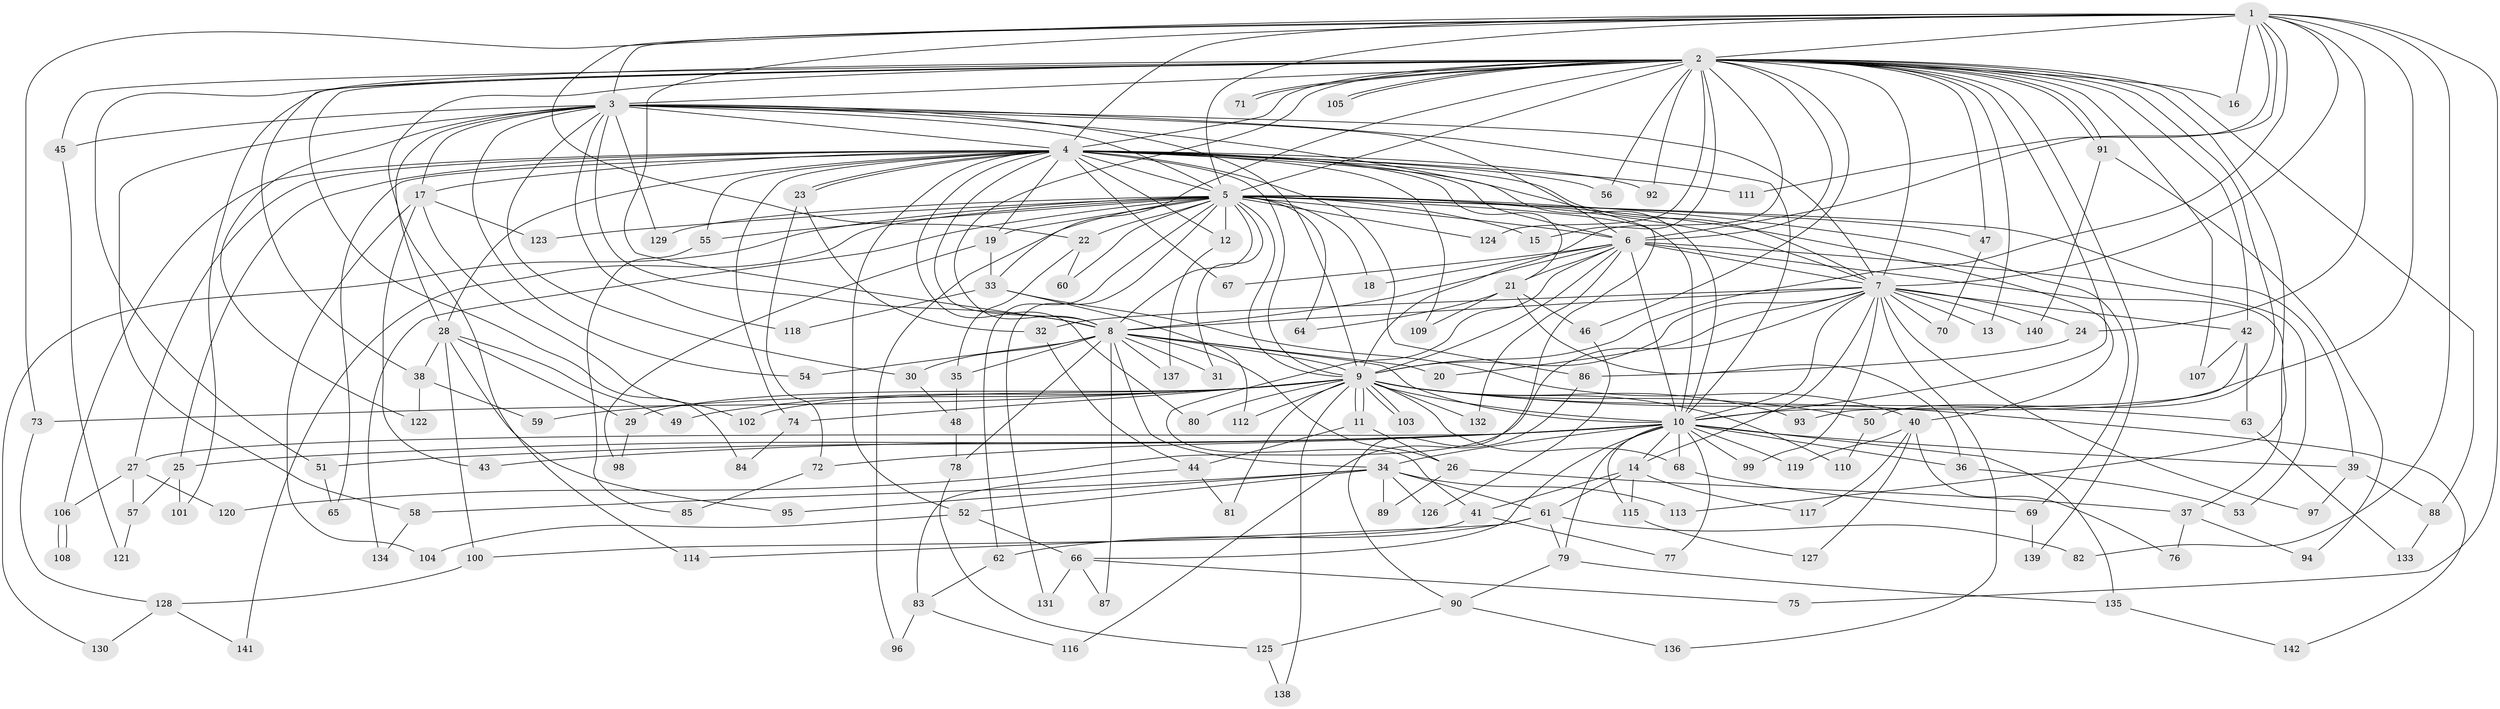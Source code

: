 // Generated by graph-tools (version 1.1) at 2025/46/03/09/25 04:46:30]
// undirected, 142 vertices, 309 edges
graph export_dot {
graph [start="1"]
  node [color=gray90,style=filled];
  1;
  2;
  3;
  4;
  5;
  6;
  7;
  8;
  9;
  10;
  11;
  12;
  13;
  14;
  15;
  16;
  17;
  18;
  19;
  20;
  21;
  22;
  23;
  24;
  25;
  26;
  27;
  28;
  29;
  30;
  31;
  32;
  33;
  34;
  35;
  36;
  37;
  38;
  39;
  40;
  41;
  42;
  43;
  44;
  45;
  46;
  47;
  48;
  49;
  50;
  51;
  52;
  53;
  54;
  55;
  56;
  57;
  58;
  59;
  60;
  61;
  62;
  63;
  64;
  65;
  66;
  67;
  68;
  69;
  70;
  71;
  72;
  73;
  74;
  75;
  76;
  77;
  78;
  79;
  80;
  81;
  82;
  83;
  84;
  85;
  86;
  87;
  88;
  89;
  90;
  91;
  92;
  93;
  94;
  95;
  96;
  97;
  98;
  99;
  100;
  101;
  102;
  103;
  104;
  105;
  106;
  107;
  108;
  109;
  110;
  111;
  112;
  113;
  114;
  115;
  116;
  117;
  118;
  119;
  120;
  121;
  122;
  123;
  124;
  125;
  126;
  127;
  128;
  129;
  130;
  131;
  132;
  133;
  134;
  135;
  136;
  137;
  138;
  139;
  140;
  141;
  142;
  1 -- 2;
  1 -- 3;
  1 -- 4;
  1 -- 5;
  1 -- 6;
  1 -- 7;
  1 -- 8;
  1 -- 9;
  1 -- 10;
  1 -- 16;
  1 -- 22;
  1 -- 24;
  1 -- 73;
  1 -- 75;
  1 -- 82;
  1 -- 111;
  2 -- 3;
  2 -- 4;
  2 -- 5;
  2 -- 6;
  2 -- 7;
  2 -- 8;
  2 -- 9;
  2 -- 10;
  2 -- 13;
  2 -- 15;
  2 -- 16;
  2 -- 33;
  2 -- 38;
  2 -- 42;
  2 -- 45;
  2 -- 46;
  2 -- 47;
  2 -- 50;
  2 -- 51;
  2 -- 56;
  2 -- 71;
  2 -- 71;
  2 -- 84;
  2 -- 88;
  2 -- 91;
  2 -- 91;
  2 -- 92;
  2 -- 101;
  2 -- 105;
  2 -- 105;
  2 -- 107;
  2 -- 113;
  2 -- 114;
  2 -- 124;
  2 -- 139;
  3 -- 4;
  3 -- 5;
  3 -- 6;
  3 -- 7;
  3 -- 8;
  3 -- 9;
  3 -- 10;
  3 -- 17;
  3 -- 28;
  3 -- 30;
  3 -- 45;
  3 -- 54;
  3 -- 58;
  3 -- 90;
  3 -- 118;
  3 -- 122;
  3 -- 129;
  4 -- 5;
  4 -- 6;
  4 -- 7;
  4 -- 8;
  4 -- 9;
  4 -- 10;
  4 -- 12;
  4 -- 17;
  4 -- 19;
  4 -- 21;
  4 -- 23;
  4 -- 23;
  4 -- 25;
  4 -- 27;
  4 -- 28;
  4 -- 52;
  4 -- 55;
  4 -- 56;
  4 -- 65;
  4 -- 67;
  4 -- 74;
  4 -- 80;
  4 -- 86;
  4 -- 92;
  4 -- 106;
  4 -- 109;
  4 -- 111;
  5 -- 6;
  5 -- 7;
  5 -- 8;
  5 -- 9;
  5 -- 10;
  5 -- 12;
  5 -- 15;
  5 -- 18;
  5 -- 19;
  5 -- 22;
  5 -- 31;
  5 -- 39;
  5 -- 40;
  5 -- 47;
  5 -- 55;
  5 -- 60;
  5 -- 62;
  5 -- 64;
  5 -- 69;
  5 -- 96;
  5 -- 123;
  5 -- 124;
  5 -- 129;
  5 -- 130;
  5 -- 131;
  5 -- 134;
  5 -- 141;
  6 -- 7;
  6 -- 8;
  6 -- 9;
  6 -- 10;
  6 -- 18;
  6 -- 21;
  6 -- 37;
  6 -- 41;
  6 -- 53;
  6 -- 67;
  6 -- 132;
  7 -- 8;
  7 -- 9;
  7 -- 10;
  7 -- 13;
  7 -- 14;
  7 -- 20;
  7 -- 24;
  7 -- 32;
  7 -- 42;
  7 -- 70;
  7 -- 97;
  7 -- 99;
  7 -- 120;
  7 -- 136;
  7 -- 140;
  8 -- 9;
  8 -- 10;
  8 -- 20;
  8 -- 26;
  8 -- 30;
  8 -- 31;
  8 -- 34;
  8 -- 35;
  8 -- 54;
  8 -- 78;
  8 -- 87;
  8 -- 137;
  9 -- 10;
  9 -- 11;
  9 -- 11;
  9 -- 29;
  9 -- 49;
  9 -- 50;
  9 -- 59;
  9 -- 63;
  9 -- 68;
  9 -- 73;
  9 -- 74;
  9 -- 80;
  9 -- 81;
  9 -- 93;
  9 -- 102;
  9 -- 103;
  9 -- 103;
  9 -- 110;
  9 -- 112;
  9 -- 132;
  9 -- 138;
  9 -- 142;
  10 -- 14;
  10 -- 25;
  10 -- 27;
  10 -- 34;
  10 -- 36;
  10 -- 39;
  10 -- 43;
  10 -- 51;
  10 -- 66;
  10 -- 68;
  10 -- 72;
  10 -- 77;
  10 -- 79;
  10 -- 99;
  10 -- 115;
  10 -- 119;
  10 -- 135;
  11 -- 26;
  11 -- 44;
  12 -- 137;
  14 -- 41;
  14 -- 61;
  14 -- 115;
  14 -- 117;
  17 -- 43;
  17 -- 102;
  17 -- 104;
  17 -- 123;
  19 -- 33;
  19 -- 98;
  21 -- 36;
  21 -- 46;
  21 -- 64;
  21 -- 109;
  22 -- 35;
  22 -- 60;
  23 -- 32;
  23 -- 72;
  24 -- 86;
  25 -- 57;
  25 -- 101;
  26 -- 37;
  26 -- 89;
  27 -- 57;
  27 -- 106;
  27 -- 120;
  28 -- 29;
  28 -- 38;
  28 -- 49;
  28 -- 95;
  28 -- 100;
  29 -- 98;
  30 -- 48;
  32 -- 44;
  33 -- 40;
  33 -- 112;
  33 -- 118;
  34 -- 52;
  34 -- 58;
  34 -- 61;
  34 -- 89;
  34 -- 95;
  34 -- 113;
  34 -- 126;
  35 -- 48;
  36 -- 53;
  37 -- 76;
  37 -- 94;
  38 -- 59;
  38 -- 122;
  39 -- 88;
  39 -- 97;
  40 -- 76;
  40 -- 117;
  40 -- 119;
  40 -- 127;
  41 -- 77;
  41 -- 100;
  42 -- 63;
  42 -- 93;
  42 -- 107;
  44 -- 81;
  44 -- 83;
  45 -- 121;
  46 -- 126;
  47 -- 70;
  48 -- 78;
  50 -- 110;
  51 -- 65;
  52 -- 66;
  52 -- 104;
  55 -- 85;
  57 -- 121;
  58 -- 134;
  61 -- 62;
  61 -- 79;
  61 -- 82;
  61 -- 114;
  62 -- 83;
  63 -- 133;
  66 -- 75;
  66 -- 87;
  66 -- 131;
  68 -- 69;
  69 -- 139;
  72 -- 85;
  73 -- 128;
  74 -- 84;
  78 -- 125;
  79 -- 90;
  79 -- 135;
  83 -- 96;
  83 -- 116;
  86 -- 116;
  88 -- 133;
  90 -- 125;
  90 -- 136;
  91 -- 94;
  91 -- 140;
  100 -- 128;
  106 -- 108;
  106 -- 108;
  115 -- 127;
  125 -- 138;
  128 -- 130;
  128 -- 141;
  135 -- 142;
}
